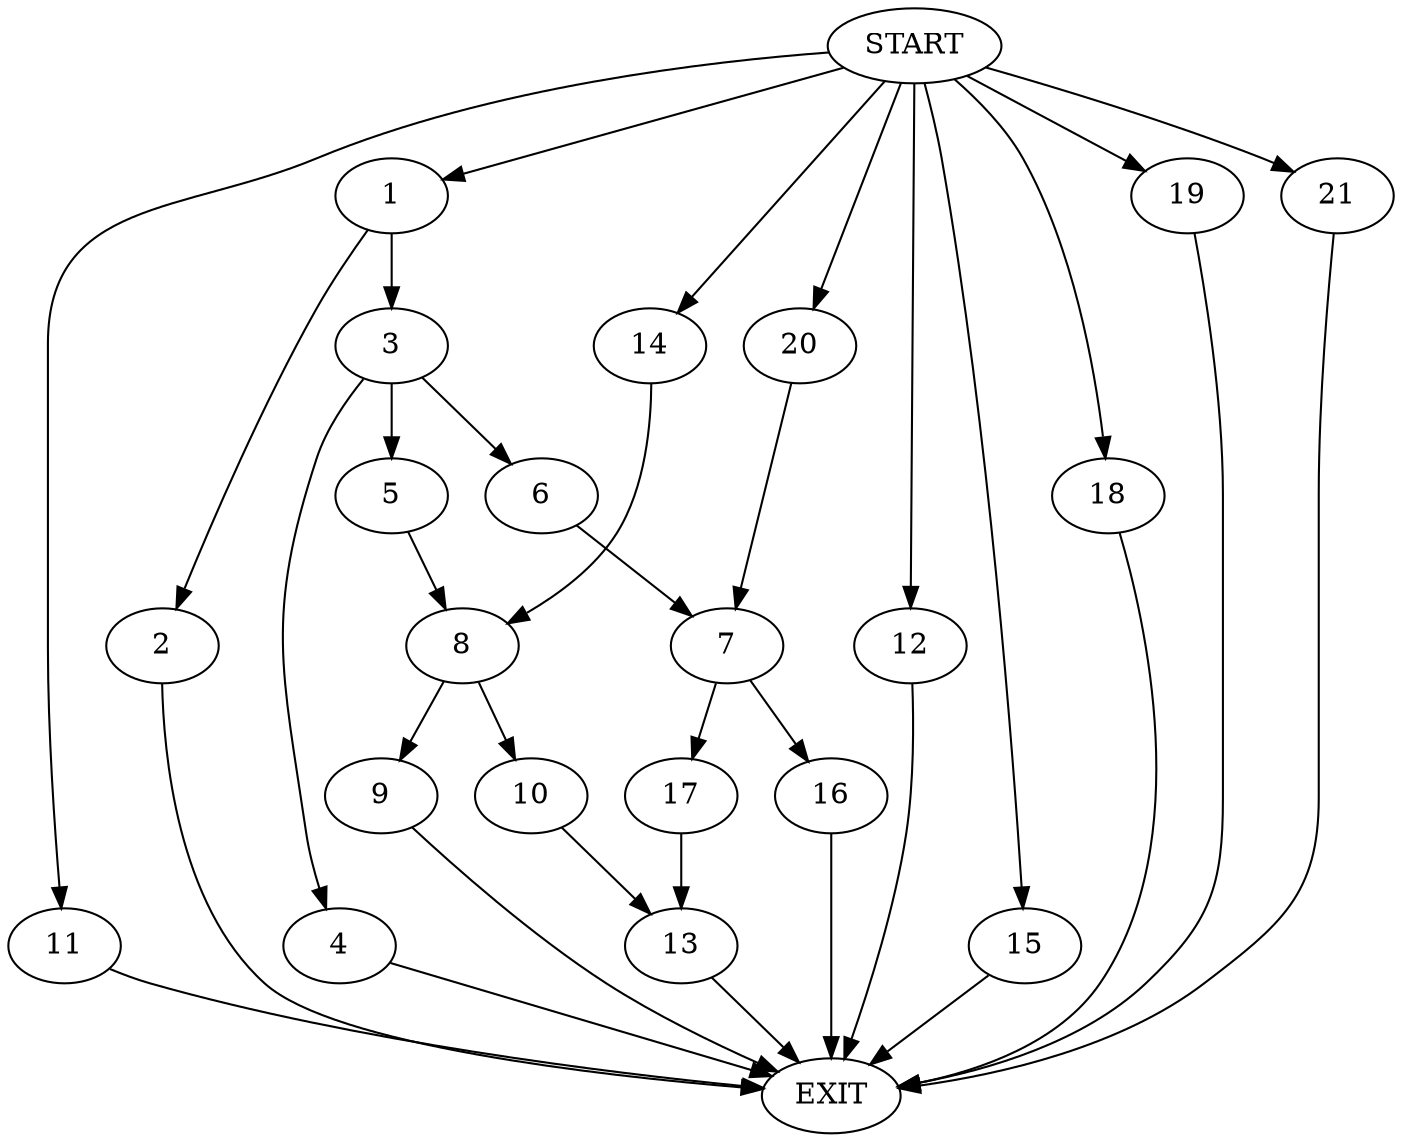 digraph {
0 [label="START"]
22 [label="EXIT"]
0 -> 1
1 -> 2
1 -> 3
3 -> 4
3 -> 5
3 -> 6
2 -> 22
6 -> 7
4 -> 22
5 -> 8
8 -> 9
8 -> 10
0 -> 11
11 -> 22
0 -> 12
12 -> 22
10 -> 13
13 -> 22
0 -> 14
14 -> 8
9 -> 22
0 -> 15
15 -> 22
7 -> 16
7 -> 17
0 -> 18
18 -> 22
0 -> 19
19 -> 22
17 -> 13
0 -> 20
20 -> 7
16 -> 22
0 -> 21
21 -> 22
}
